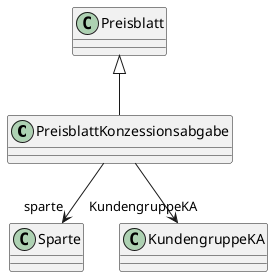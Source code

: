 @startuml
class PreisblattKonzessionsabgabe {
}
Preisblatt <|-- PreisblattKonzessionsabgabe
PreisblattKonzessionsabgabe --> "sparte" Sparte
PreisblattKonzessionsabgabe --> "KundengruppeKA" KundengruppeKA
@enduml
